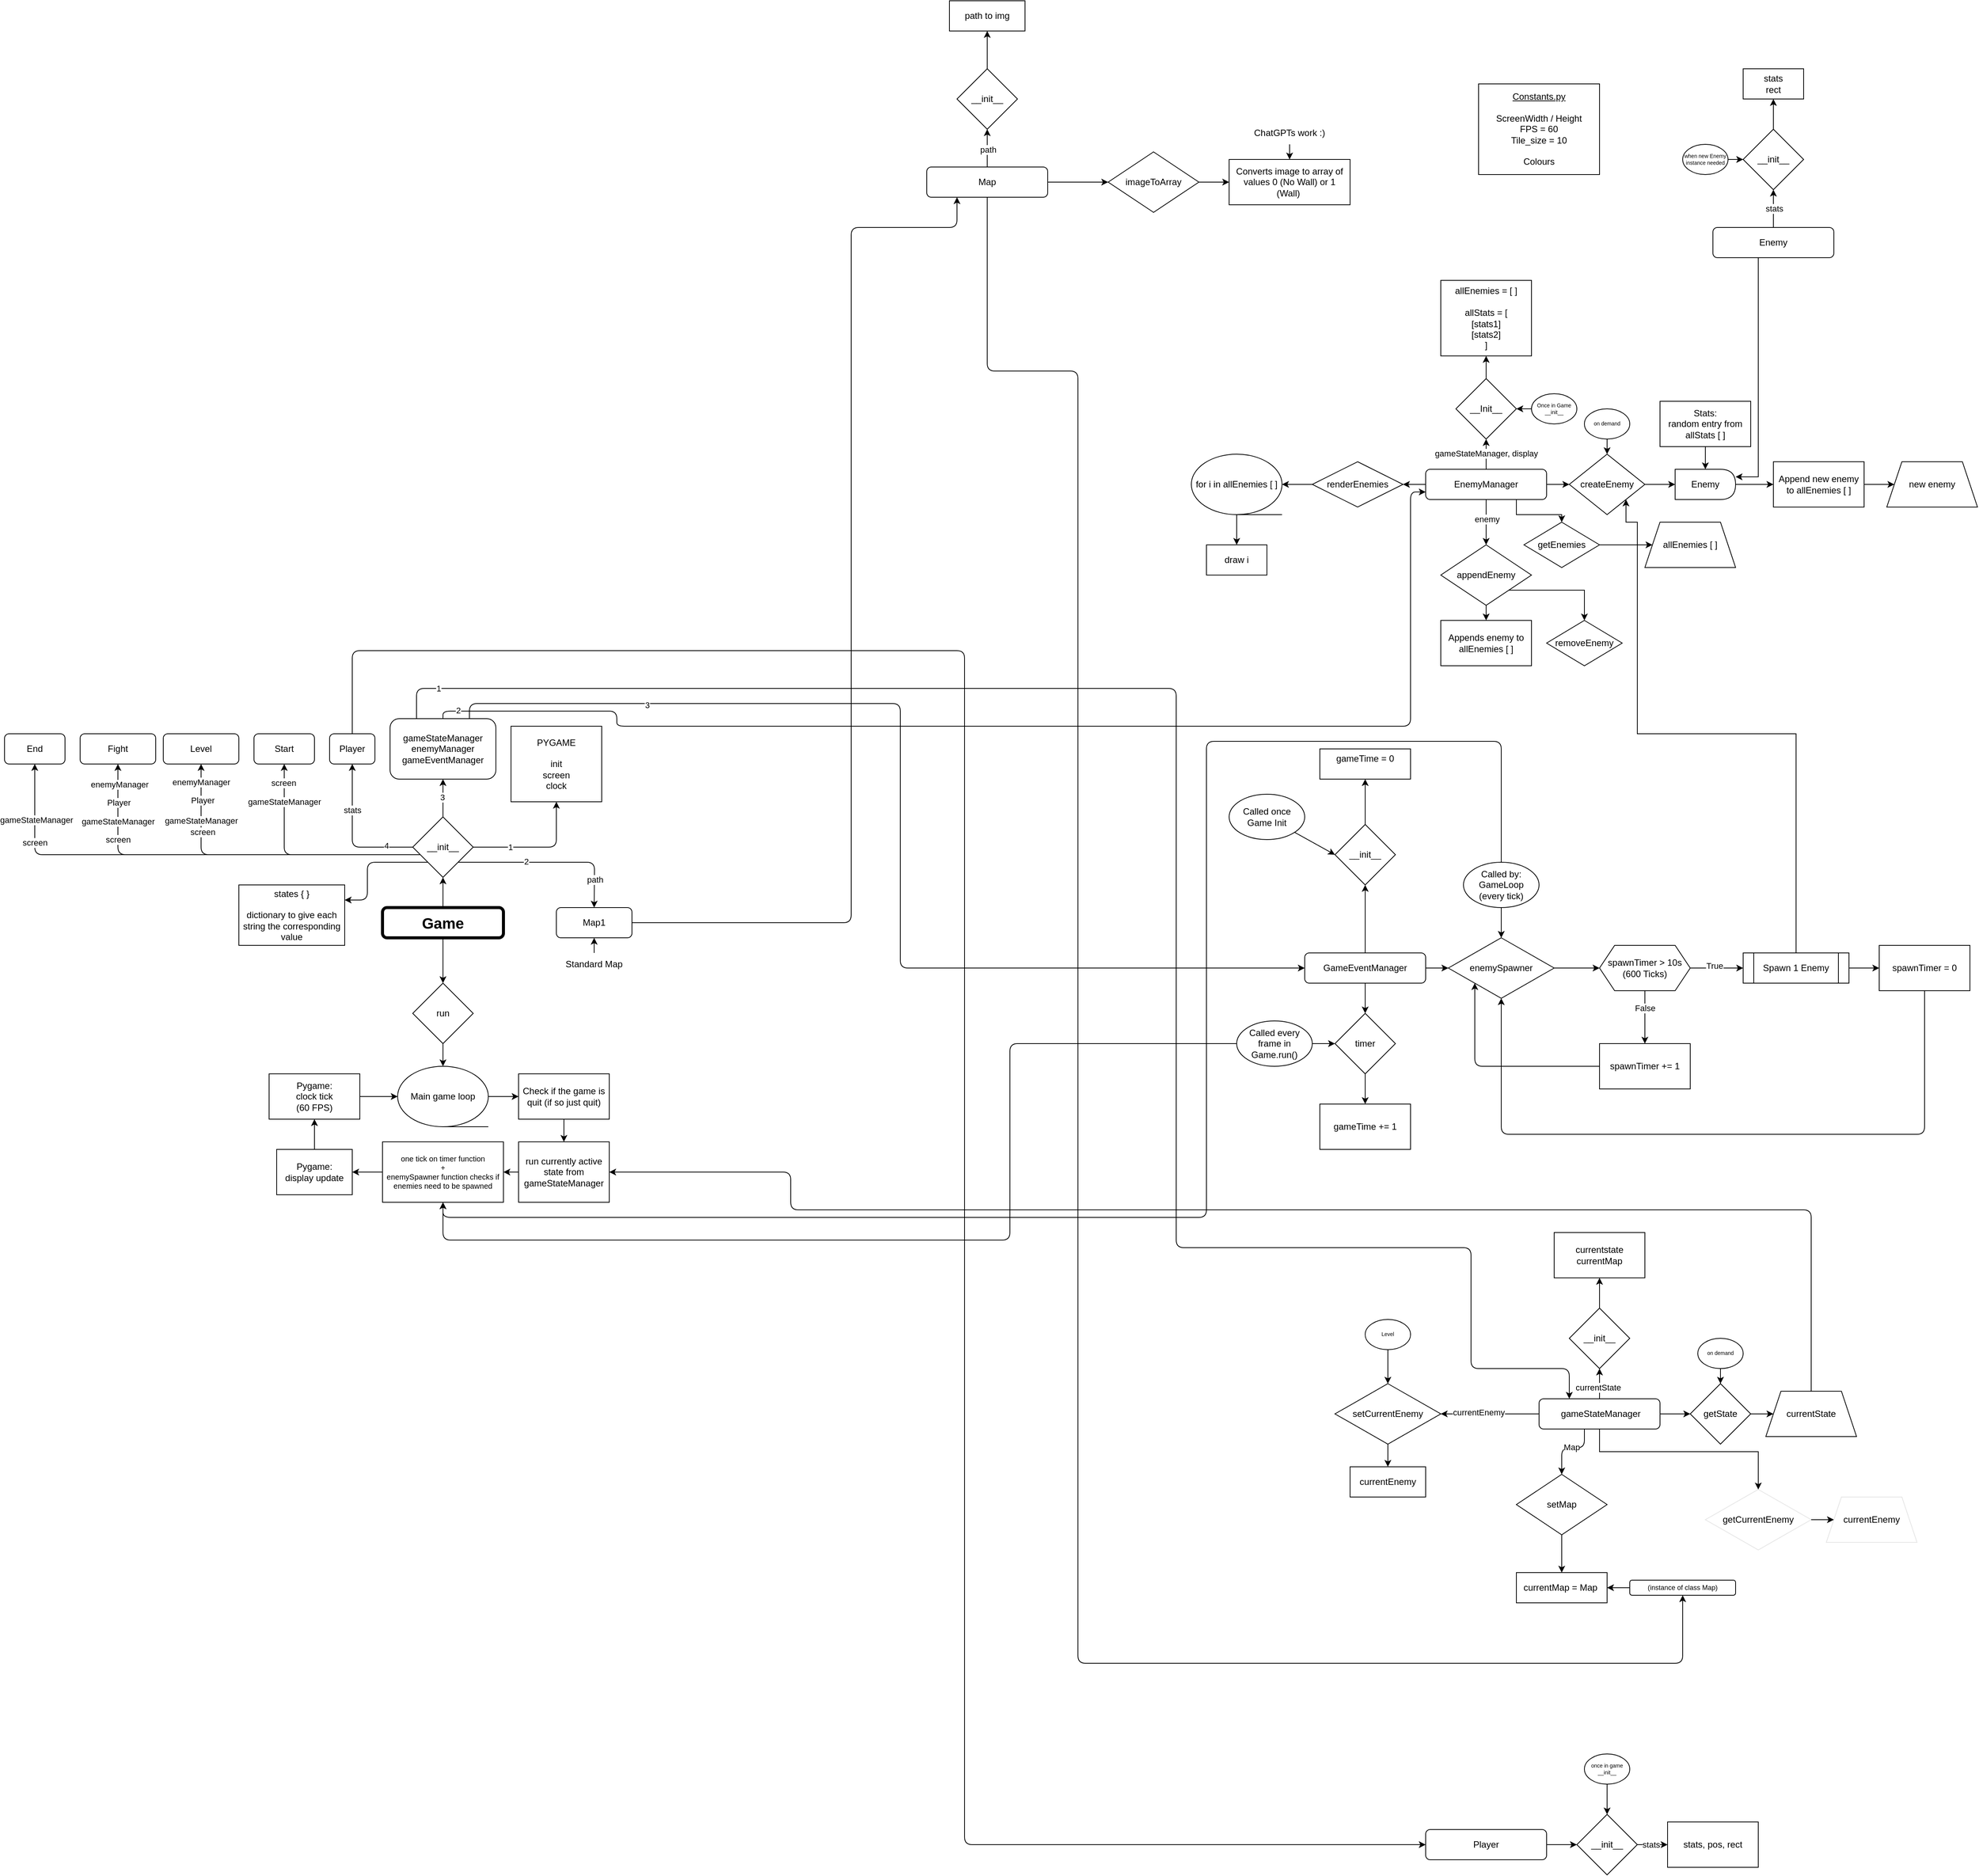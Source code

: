 <mxfile version="28.0.9">
  <diagram id="zhS1jmQ38YQdUPy5dJZc" name="Page-1">
    <mxGraphModel dx="420" dy="3087" grid="1" gridSize="10" guides="1" tooltips="1" connect="1" arrows="1" fold="1" page="1" pageScale="1" pageWidth="1600" pageHeight="1200" math="0" shadow="0">
      <root>
        <mxCell id="0" />
        <mxCell id="1" parent="0" />
        <mxCell id="105" style="edgeStyle=none;html=1;entryX=0;entryY=0.5;entryDx=0;entryDy=0;" parent="1" source="91" edge="1">
          <mxGeometry relative="1" as="geometry">
            <mxPoint x="2450" y="60" as="targetPoint" />
          </mxGeometry>
        </mxCell>
        <mxCell id="ZLR4HSFNZyRXdtr1YlKm-145" style="edgeStyle=orthogonalEdgeStyle;rounded=0;orthogonalLoop=1;jettySize=auto;html=1;entryX=0.5;entryY=0;entryDx=0;entryDy=0;" parent="1" source="91" target="ZLR4HSFNZyRXdtr1YlKm-144" edge="1">
          <mxGeometry relative="1" as="geometry" />
        </mxCell>
        <mxCell id="91" value="GameEventManager" style="rounded=1;whiteSpace=wrap;html=1;" parent="1" vertex="1">
          <mxGeometry x="2260" y="40" width="160" height="40" as="geometry" />
        </mxCell>
        <mxCell id="134" style="edgeStyle=none;html=1;entryX=0.5;entryY=0;entryDx=0;entryDy=0;" parent="1" source="92" target="115" edge="1">
          <mxGeometry relative="1" as="geometry" />
        </mxCell>
        <mxCell id="jQ0S1sjrkv64MWw5Lpih-231" style="edgeStyle=orthogonalEdgeStyle;orthogonalLoop=1;jettySize=auto;html=1;entryX=0.5;entryY=1;entryDx=0;entryDy=0;" edge="1" parent="1" source="92" target="jQ0S1sjrkv64MWw5Lpih-228">
          <mxGeometry relative="1" as="geometry">
            <Array as="points">
              <mxPoint x="2520" y="-240" />
              <mxPoint x="2130" y="-240" />
              <mxPoint x="2130" y="390" />
              <mxPoint x="1120" y="390" />
            </Array>
          </mxGeometry>
        </mxCell>
        <mxCell id="92" value="Called by:&lt;div&gt;GameLoop&lt;/div&gt;&lt;div&gt;(every tick)&lt;/div&gt;" style="ellipse;whiteSpace=wrap;html=1;" parent="1" vertex="1">
          <mxGeometry x="2470" y="-80" width="100" height="60" as="geometry" />
        </mxCell>
        <mxCell id="98" style="edgeStyle=none;html=1;" parent="1" source="96" edge="1">
          <mxGeometry relative="1" as="geometry">
            <mxPoint x="2840" y="60" as="targetPoint" />
          </mxGeometry>
        </mxCell>
        <mxCell id="129" value="True" style="edgeLabel;html=1;align=center;verticalAlign=middle;resizable=0;points=[];" parent="98" vertex="1" connectable="0">
          <mxGeometry x="-0.081" y="3" relative="1" as="geometry">
            <mxPoint as="offset" />
          </mxGeometry>
        </mxCell>
        <mxCell id="99" style="edgeStyle=none;html=1;" parent="1" source="96" edge="1">
          <mxGeometry relative="1" as="geometry">
            <mxPoint x="2710" y="160" as="targetPoint" />
          </mxGeometry>
        </mxCell>
        <mxCell id="127" value="False" style="edgeLabel;html=1;align=center;verticalAlign=middle;resizable=0;points=[];" parent="99" vertex="1" connectable="0">
          <mxGeometry x="-0.345" relative="1" as="geometry">
            <mxPoint as="offset" />
          </mxGeometry>
        </mxCell>
        <mxCell id="96" value="&lt;div&gt;spawnTimer &amp;gt; 10s&lt;br&gt;(600 Ticks)&lt;/div&gt;" style="shape=hexagon;perimeter=hexagonPerimeter2;whiteSpace=wrap;html=1;fixedSize=1;" parent="1" vertex="1">
          <mxGeometry x="2650" y="30" width="120" height="60" as="geometry" />
        </mxCell>
        <mxCell id="111" style="edgeStyle=none;html=1;entryX=0;entryY=0.5;entryDx=0;entryDy=0;" parent="1" source="102" target="110" edge="1">
          <mxGeometry relative="1" as="geometry" />
        </mxCell>
        <mxCell id="Faa3zSD_fbPmVx0ir4o6-187" style="edgeStyle=orthogonalEdgeStyle;rounded=0;orthogonalLoop=1;jettySize=auto;html=1;entryX=1;entryY=1;entryDx=0;entryDy=0;" parent="1" source="102" target="Faa3zSD_fbPmVx0ir4o6-143" edge="1">
          <mxGeometry relative="1" as="geometry">
            <Array as="points">
              <mxPoint x="2910" y="-250" />
              <mxPoint x="2700" y="-250" />
              <mxPoint x="2700" y="-530" />
              <mxPoint x="2685" y="-530" />
            </Array>
          </mxGeometry>
        </mxCell>
        <mxCell id="102" value="Spawn 1 Enemy" style="shape=process;whiteSpace=wrap;html=1;backgroundOutline=1;" parent="1" vertex="1">
          <mxGeometry x="2840" y="40" width="140" height="40" as="geometry" />
        </mxCell>
        <mxCell id="106" style="edgeStyle=none;html=1;entryX=0;entryY=0.5;entryDx=0;entryDy=0;" parent="1" target="96" edge="1">
          <mxGeometry relative="1" as="geometry">
            <mxPoint x="2570" y="60" as="sourcePoint" />
          </mxGeometry>
        </mxCell>
        <mxCell id="112" style="edgeStyle=none;html=1;entryX=0.5;entryY=1;entryDx=0;entryDy=0;" parent="1" source="110" target="115" edge="1">
          <mxGeometry relative="1" as="geometry">
            <mxPoint x="2510" y="80" as="targetPoint" />
            <Array as="points">
              <mxPoint x="3080" y="280" />
              <mxPoint x="2520" y="280" />
            </Array>
          </mxGeometry>
        </mxCell>
        <mxCell id="110" value="spawnTimer = 0" style="rounded=1;whiteSpace=wrap;html=1;arcSize=0;" parent="1" vertex="1">
          <mxGeometry x="3020" y="30" width="120" height="60" as="geometry" />
        </mxCell>
        <mxCell id="114" style="edgeStyle=none;html=1;exitX=0;exitY=0.5;exitDx=0;exitDy=0;entryX=0;entryY=1;entryDx=0;entryDy=0;" parent="1" source="113" target="115" edge="1">
          <mxGeometry relative="1" as="geometry">
            <mxPoint x="2480" y="80" as="targetPoint" />
            <Array as="points">
              <mxPoint x="2485" y="190" />
            </Array>
          </mxGeometry>
        </mxCell>
        <mxCell id="113" value="spawnTimer += 1" style="rounded=1;whiteSpace=wrap;html=1;arcSize=0;" parent="1" vertex="1">
          <mxGeometry x="2650" y="160" width="120" height="60" as="geometry" />
        </mxCell>
        <mxCell id="115" value="enemySpawner" style="rhombus;whiteSpace=wrap;html=1;" parent="1" vertex="1">
          <mxGeometry x="2450" y="20" width="140" height="80" as="geometry" />
        </mxCell>
        <mxCell id="137" style="edgeStyle=none;html=1;exitX=0.5;exitY=0;exitDx=0;exitDy=0;entryX=0.5;entryY=1;entryDx=0;entryDy=0;" parent="1" source="123" target="132" edge="1">
          <mxGeometry relative="1" as="geometry" />
        </mxCell>
        <mxCell id="123" value="__init__" style="rhombus;whiteSpace=wrap;html=1;" parent="1" vertex="1">
          <mxGeometry x="2300" y="-130" width="80" height="80" as="geometry" />
        </mxCell>
        <mxCell id="131" style="edgeStyle=none;html=1;entryX=0.5;entryY=1;entryDx=0;entryDy=0;" parent="1" source="91" target="123" edge="1">
          <mxGeometry relative="1" as="geometry" />
        </mxCell>
        <mxCell id="132" value="gameTime = 0&lt;div&gt;&lt;br&gt;&lt;/div&gt;" style="rounded=0;whiteSpace=wrap;html=1;" parent="1" vertex="1">
          <mxGeometry x="2280" y="-230" width="120" height="40" as="geometry" />
        </mxCell>
        <mxCell id="136" style="edgeStyle=none;html=1;entryX=0;entryY=0.5;entryDx=0;entryDy=0;" parent="1" source="133" target="123" edge="1">
          <mxGeometry relative="1" as="geometry" />
        </mxCell>
        <mxCell id="133" value="Called once&lt;br&gt;Game Init" style="ellipse;whiteSpace=wrap;html=1;" parent="1" vertex="1">
          <mxGeometry x="2160" y="-170" width="100" height="60" as="geometry" />
        </mxCell>
        <mxCell id="ZLR4HSFNZyRXdtr1YlKm-146" style="edgeStyle=orthogonalEdgeStyle;rounded=0;orthogonalLoop=1;jettySize=auto;html=1;entryX=0.5;entryY=0;entryDx=0;entryDy=0;" parent="1" source="ZLR4HSFNZyRXdtr1YlKm-144" target="ZLR4HSFNZyRXdtr1YlKm-147" edge="1">
          <mxGeometry relative="1" as="geometry">
            <mxPoint x="2340" y="250" as="targetPoint" />
          </mxGeometry>
        </mxCell>
        <mxCell id="ZLR4HSFNZyRXdtr1YlKm-144" value="timer" style="rhombus;whiteSpace=wrap;html=1;" parent="1" vertex="1">
          <mxGeometry x="2300" y="120" width="80" height="80" as="geometry" />
        </mxCell>
        <mxCell id="ZLR4HSFNZyRXdtr1YlKm-147" value="gameTime += 1" style="rounded=0;whiteSpace=wrap;html=1;" parent="1" vertex="1">
          <mxGeometry x="2280" y="240" width="120" height="60" as="geometry" />
        </mxCell>
        <mxCell id="ZLR4HSFNZyRXdtr1YlKm-149" style="edgeStyle=orthogonalEdgeStyle;rounded=0;orthogonalLoop=1;jettySize=auto;html=1;entryX=0;entryY=0.5;entryDx=0;entryDy=0;" parent="1" source="ZLR4HSFNZyRXdtr1YlKm-148" target="ZLR4HSFNZyRXdtr1YlKm-144" edge="1">
          <mxGeometry relative="1" as="geometry" />
        </mxCell>
        <mxCell id="jQ0S1sjrkv64MWw5Lpih-230" style="edgeStyle=orthogonalEdgeStyle;orthogonalLoop=1;jettySize=auto;html=1;entryX=0.5;entryY=1;entryDx=0;entryDy=0;" edge="1" parent="1" source="ZLR4HSFNZyRXdtr1YlKm-148" target="jQ0S1sjrkv64MWw5Lpih-228">
          <mxGeometry relative="1" as="geometry">
            <Array as="points">
              <mxPoint x="1870" y="160" />
              <mxPoint x="1870" y="420" />
              <mxPoint x="1120" y="420" />
            </Array>
          </mxGeometry>
        </mxCell>
        <mxCell id="ZLR4HSFNZyRXdtr1YlKm-148" value="Called every frame in Game.run()" style="ellipse;whiteSpace=wrap;html=1;" parent="1" vertex="1">
          <mxGeometry x="2170" y="130" width="100" height="60" as="geometry" />
        </mxCell>
        <mxCell id="Faa3zSD_fbPmVx0ir4o6-139" style="edgeStyle=orthogonalEdgeStyle;rounded=0;orthogonalLoop=1;jettySize=auto;html=1;entryX=0.5;entryY=1;entryDx=0;entryDy=0;" parent="1" source="Faa3zSD_fbPmVx0ir4o6-137" target="Faa3zSD_fbPmVx0ir4o6-138" edge="1">
          <mxGeometry relative="1" as="geometry" />
        </mxCell>
        <mxCell id="Faa3zSD_fbPmVx0ir4o6-140" value="gameStateManager, display" style="edgeLabel;html=1;align=center;verticalAlign=middle;resizable=0;points=[];" parent="Faa3zSD_fbPmVx0ir4o6-139" vertex="1" connectable="0">
          <mxGeometry x="0.045" relative="1" as="geometry">
            <mxPoint as="offset" />
          </mxGeometry>
        </mxCell>
        <mxCell id="Faa3zSD_fbPmVx0ir4o6-144" style="edgeStyle=orthogonalEdgeStyle;rounded=0;orthogonalLoop=1;jettySize=auto;html=1;entryX=0;entryY=0.5;entryDx=0;entryDy=0;" parent="1" source="Faa3zSD_fbPmVx0ir4o6-137" target="Faa3zSD_fbPmVx0ir4o6-143" edge="1">
          <mxGeometry relative="1" as="geometry" />
        </mxCell>
        <mxCell id="Faa3zSD_fbPmVx0ir4o6-162" style="edgeStyle=orthogonalEdgeStyle;rounded=0;orthogonalLoop=1;jettySize=auto;html=1;exitX=0.75;exitY=1;exitDx=0;exitDy=0;entryX=0.5;entryY=0;entryDx=0;entryDy=0;" parent="1" source="Faa3zSD_fbPmVx0ir4o6-137" target="Faa3zSD_fbPmVx0ir4o6-161" edge="1">
          <mxGeometry relative="1" as="geometry" />
        </mxCell>
        <mxCell id="Faa3zSD_fbPmVx0ir4o6-171" style="edgeStyle=orthogonalEdgeStyle;rounded=0;orthogonalLoop=1;jettySize=auto;html=1;" parent="1" source="Faa3zSD_fbPmVx0ir4o6-137" edge="1">
          <mxGeometry relative="1" as="geometry">
            <mxPoint x="2500" y="-500" as="targetPoint" />
          </mxGeometry>
        </mxCell>
        <mxCell id="Faa3zSD_fbPmVx0ir4o6-174" value="enemy" style="edgeLabel;html=1;align=center;verticalAlign=middle;resizable=0;points=[];" parent="Faa3zSD_fbPmVx0ir4o6-171" vertex="1" connectable="0">
          <mxGeometry x="-0.154" y="1" relative="1" as="geometry">
            <mxPoint as="offset" />
          </mxGeometry>
        </mxCell>
        <mxCell id="Faa3zSD_fbPmVx0ir4o6-180" style="edgeStyle=orthogonalEdgeStyle;rounded=0;orthogonalLoop=1;jettySize=auto;html=1;entryX=1;entryY=0.5;entryDx=0;entryDy=0;" parent="1" source="Faa3zSD_fbPmVx0ir4o6-137" target="Faa3zSD_fbPmVx0ir4o6-179" edge="1">
          <mxGeometry relative="1" as="geometry" />
        </mxCell>
        <mxCell id="Faa3zSD_fbPmVx0ir4o6-137" value="EnemyManager" style="rounded=1;whiteSpace=wrap;html=1;" parent="1" vertex="1">
          <mxGeometry x="2420" y="-600" width="160" height="40" as="geometry" />
        </mxCell>
        <mxCell id="Faa3zSD_fbPmVx0ir4o6-142" style="edgeStyle=orthogonalEdgeStyle;rounded=0;orthogonalLoop=1;jettySize=auto;html=1;entryX=0.5;entryY=1;entryDx=0;entryDy=0;" parent="1" source="Faa3zSD_fbPmVx0ir4o6-138" target="Faa3zSD_fbPmVx0ir4o6-141" edge="1">
          <mxGeometry relative="1" as="geometry" />
        </mxCell>
        <mxCell id="Faa3zSD_fbPmVx0ir4o6-138" value="__Init__" style="rhombus;whiteSpace=wrap;html=1;" parent="1" vertex="1">
          <mxGeometry x="2460" y="-720" width="80" height="80" as="geometry" />
        </mxCell>
        <mxCell id="Faa3zSD_fbPmVx0ir4o6-141" value="allEnemies = [ ]&lt;div&gt;&lt;br&gt;&lt;/div&gt;&lt;div&gt;allStats = [&lt;/div&gt;&lt;div&gt;[stats1]&lt;/div&gt;&lt;div&gt;[stats2]&lt;/div&gt;&lt;div&gt;]&lt;/div&gt;" style="rounded=0;whiteSpace=wrap;html=1;" parent="1" vertex="1">
          <mxGeometry x="2440" y="-850" width="120" height="100" as="geometry" />
        </mxCell>
        <mxCell id="Faa3zSD_fbPmVx0ir4o6-154" style="edgeStyle=orthogonalEdgeStyle;rounded=0;orthogonalLoop=1;jettySize=auto;html=1;entryX=0;entryY=0.5;entryDx=0;entryDy=0;" parent="1" source="Faa3zSD_fbPmVx0ir4o6-143" edge="1">
          <mxGeometry relative="1" as="geometry">
            <mxPoint x="2750" y="-580.0" as="targetPoint" />
          </mxGeometry>
        </mxCell>
        <mxCell id="Faa3zSD_fbPmVx0ir4o6-143" value="createEnemy" style="rhombus;whiteSpace=wrap;html=1;" parent="1" vertex="1">
          <mxGeometry x="2610" y="-620" width="100" height="80" as="geometry" />
        </mxCell>
        <mxCell id="Faa3zSD_fbPmVx0ir4o6-146" style="edgeStyle=orthogonalEdgeStyle;rounded=0;orthogonalLoop=1;jettySize=auto;html=1;exitX=0;exitY=0.5;exitDx=0;exitDy=0;entryX=1;entryY=0.5;entryDx=0;entryDy=0;" parent="1" source="Faa3zSD_fbPmVx0ir4o6-145" target="Faa3zSD_fbPmVx0ir4o6-138" edge="1">
          <mxGeometry relative="1" as="geometry" />
        </mxCell>
        <mxCell id="Faa3zSD_fbPmVx0ir4o6-145" value="Once in Game __init__" style="ellipse;whiteSpace=wrap;html=1;fontSize=7;" parent="1" vertex="1">
          <mxGeometry x="2560" y="-700" width="60" height="40" as="geometry" />
        </mxCell>
        <mxCell id="Faa3zSD_fbPmVx0ir4o6-152" style="edgeStyle=orthogonalEdgeStyle;rounded=0;orthogonalLoop=1;jettySize=auto;html=1;exitX=1;exitY=1;exitDx=0;exitDy=0;entryX=0.5;entryY=0;entryDx=0;entryDy=0;" parent="1" source="Faa3zSD_fbPmVx0ir4o6-148" target="Faa3zSD_fbPmVx0ir4o6-143" edge="1">
          <mxGeometry relative="1" as="geometry" />
        </mxCell>
        <mxCell id="Faa3zSD_fbPmVx0ir4o6-148" value="on demand" style="ellipse;whiteSpace=wrap;html=1;fontSize=7;" parent="1" vertex="1">
          <mxGeometry x="2630" y="-680" width="60" height="40" as="geometry" />
        </mxCell>
        <mxCell id="Faa3zSD_fbPmVx0ir4o6-157" style="edgeStyle=orthogonalEdgeStyle;rounded=0;orthogonalLoop=1;jettySize=auto;html=1;" parent="1" source="Faa3zSD_fbPmVx0ir4o6-156" edge="1">
          <mxGeometry relative="1" as="geometry">
            <mxPoint x="2880" y="-580.0" as="targetPoint" />
          </mxGeometry>
        </mxCell>
        <mxCell id="Faa3zSD_fbPmVx0ir4o6-156" value="Enemy" style="shape=delay;whiteSpace=wrap;html=1;" parent="1" vertex="1">
          <mxGeometry x="2750" y="-600" width="80" height="40" as="geometry" />
        </mxCell>
        <mxCell id="Faa3zSD_fbPmVx0ir4o6-159" style="edgeStyle=orthogonalEdgeStyle;rounded=0;orthogonalLoop=1;jettySize=auto;html=1;entryX=0.5;entryY=0;entryDx=0;entryDy=0;" parent="1" source="Faa3zSD_fbPmVx0ir4o6-158" target="Faa3zSD_fbPmVx0ir4o6-156" edge="1">
          <mxGeometry relative="1" as="geometry" />
        </mxCell>
        <mxCell id="Faa3zSD_fbPmVx0ir4o6-158" value="Stats:&lt;br&gt;random entry from allStats [ ]" style="rounded=0;whiteSpace=wrap;html=1;" parent="1" vertex="1">
          <mxGeometry x="2730" y="-690" width="120" height="60" as="geometry" />
        </mxCell>
        <mxCell id="Faa3zSD_fbPmVx0ir4o6-167" style="edgeStyle=orthogonalEdgeStyle;rounded=0;orthogonalLoop=1;jettySize=auto;html=1;" parent="1" source="Faa3zSD_fbPmVx0ir4o6-160" target="Faa3zSD_fbPmVx0ir4o6-166" edge="1">
          <mxGeometry relative="1" as="geometry" />
        </mxCell>
        <mxCell id="Faa3zSD_fbPmVx0ir4o6-160" value="Append new enemy to allEnemies [ ]" style="rounded=0;whiteSpace=wrap;html=1;" parent="1" vertex="1">
          <mxGeometry x="2880" y="-610" width="120" height="60" as="geometry" />
        </mxCell>
        <mxCell id="Faa3zSD_fbPmVx0ir4o6-170" style="edgeStyle=orthogonalEdgeStyle;rounded=0;orthogonalLoop=1;jettySize=auto;html=1;" parent="1" source="Faa3zSD_fbPmVx0ir4o6-161" target="Faa3zSD_fbPmVx0ir4o6-168" edge="1">
          <mxGeometry relative="1" as="geometry" />
        </mxCell>
        <mxCell id="Faa3zSD_fbPmVx0ir4o6-161" value="getEnemies" style="rhombus;whiteSpace=wrap;html=1;" parent="1" vertex="1">
          <mxGeometry x="2550" y="-530" width="100" height="60" as="geometry" />
        </mxCell>
        <mxCell id="Faa3zSD_fbPmVx0ir4o6-166" value="new enemy" style="shape=trapezoid;perimeter=trapezoidPerimeter;whiteSpace=wrap;html=1;fixedSize=1;" parent="1" vertex="1">
          <mxGeometry x="3030" y="-610" width="120" height="60" as="geometry" />
        </mxCell>
        <mxCell id="Faa3zSD_fbPmVx0ir4o6-168" value="allEnemies [ ]" style="shape=trapezoid;perimeter=trapezoidPerimeter;whiteSpace=wrap;html=1;fixedSize=1;" parent="1" vertex="1">
          <mxGeometry x="2710" y="-530" width="120" height="60" as="geometry" />
        </mxCell>
        <mxCell id="Faa3zSD_fbPmVx0ir4o6-176" style="edgeStyle=orthogonalEdgeStyle;rounded=0;orthogonalLoop=1;jettySize=auto;html=1;exitX=0.5;exitY=1;exitDx=0;exitDy=0;entryX=0.5;entryY=0;entryDx=0;entryDy=0;" parent="1" source="Faa3zSD_fbPmVx0ir4o6-172" target="Faa3zSD_fbPmVx0ir4o6-175" edge="1">
          <mxGeometry relative="1" as="geometry" />
        </mxCell>
        <mxCell id="Faa3zSD_fbPmVx0ir4o6-177" style="edgeStyle=orthogonalEdgeStyle;rounded=0;orthogonalLoop=1;jettySize=auto;html=1;exitX=1;exitY=1;exitDx=0;exitDy=0;entryX=0.5;entryY=0;entryDx=0;entryDy=0;" parent="1" source="Faa3zSD_fbPmVx0ir4o6-172" target="Faa3zSD_fbPmVx0ir4o6-178" edge="1">
          <mxGeometry relative="1" as="geometry">
            <mxPoint x="2620" y="-400" as="targetPoint" />
          </mxGeometry>
        </mxCell>
        <mxCell id="Faa3zSD_fbPmVx0ir4o6-172" value="appendEnemy" style="rhombus;whiteSpace=wrap;html=1;" parent="1" vertex="1">
          <mxGeometry x="2440" y="-500" width="120" height="80" as="geometry" />
        </mxCell>
        <mxCell id="Faa3zSD_fbPmVx0ir4o6-175" value="Appends enemy to allEnemies [ ]" style="rounded=0;whiteSpace=wrap;html=1;" parent="1" vertex="1">
          <mxGeometry x="2440" y="-400" width="120" height="60" as="geometry" />
        </mxCell>
        <mxCell id="Faa3zSD_fbPmVx0ir4o6-178" value="removeEnemy" style="rhombus;whiteSpace=wrap;html=1;" parent="1" vertex="1">
          <mxGeometry x="2580" y="-400" width="100" height="60" as="geometry" />
        </mxCell>
        <mxCell id="Faa3zSD_fbPmVx0ir4o6-181" style="edgeStyle=orthogonalEdgeStyle;rounded=0;orthogonalLoop=1;jettySize=auto;html=1;entryX=1;entryY=0.5;entryDx=0;entryDy=0;" parent="1" source="Faa3zSD_fbPmVx0ir4o6-179" target="Faa3zSD_fbPmVx0ir4o6-182" edge="1">
          <mxGeometry relative="1" as="geometry">
            <mxPoint x="2230" y="-580.0" as="targetPoint" />
          </mxGeometry>
        </mxCell>
        <mxCell id="Faa3zSD_fbPmVx0ir4o6-179" value="renderEnemies" style="rhombus;whiteSpace=wrap;html=1;" parent="1" vertex="1">
          <mxGeometry x="2270" y="-610" width="120" height="60" as="geometry" />
        </mxCell>
        <mxCell id="Faa3zSD_fbPmVx0ir4o6-184" style="edgeStyle=orthogonalEdgeStyle;rounded=0;orthogonalLoop=1;jettySize=auto;html=1;entryX=0.5;entryY=0;entryDx=0;entryDy=0;" parent="1" source="Faa3zSD_fbPmVx0ir4o6-182" target="Faa3zSD_fbPmVx0ir4o6-185" edge="1">
          <mxGeometry relative="1" as="geometry">
            <mxPoint x="2170" y="-510.0" as="targetPoint" />
          </mxGeometry>
        </mxCell>
        <mxCell id="Faa3zSD_fbPmVx0ir4o6-182" value="for i in allEnemies [ ]" style="shape=tapeData;whiteSpace=wrap;html=1;perimeter=ellipsePerimeter;" parent="1" vertex="1">
          <mxGeometry x="2110" y="-620" width="120" height="80" as="geometry" />
        </mxCell>
        <mxCell id="Faa3zSD_fbPmVx0ir4o6-185" value="draw i" style="rounded=0;whiteSpace=wrap;html=1;" parent="1" vertex="1">
          <mxGeometry x="2130" y="-500" width="80" height="40" as="geometry" />
        </mxCell>
        <mxCell id="Faa3zSD_fbPmVx0ir4o6-191" style="edgeStyle=orthogonalEdgeStyle;rounded=0;orthogonalLoop=1;jettySize=auto;html=1;entryX=0.5;entryY=1;entryDx=0;entryDy=0;" parent="1" source="Faa3zSD_fbPmVx0ir4o6-189" target="Faa3zSD_fbPmVx0ir4o6-190" edge="1">
          <mxGeometry relative="1" as="geometry" />
        </mxCell>
        <mxCell id="Faa3zSD_fbPmVx0ir4o6-192" value="currentState" style="edgeLabel;html=1;align=center;verticalAlign=middle;resizable=0;points=[];" parent="Faa3zSD_fbPmVx0ir4o6-191" vertex="1" connectable="0">
          <mxGeometry x="-0.25" y="2" relative="1" as="geometry">
            <mxPoint as="offset" />
          </mxGeometry>
        </mxCell>
        <mxCell id="Faa3zSD_fbPmVx0ir4o6-196" value="" style="edgeStyle=orthogonalEdgeStyle;rounded=0;orthogonalLoop=1;jettySize=auto;html=1;" parent="1" source="Faa3zSD_fbPmVx0ir4o6-189" target="Faa3zSD_fbPmVx0ir4o6-195" edge="1">
          <mxGeometry relative="1" as="geometry" />
        </mxCell>
        <mxCell id="Faa3zSD_fbPmVx0ir4o6-202" value="" style="edgeStyle=orthogonalEdgeStyle;rounded=0;orthogonalLoop=1;jettySize=auto;html=1;" parent="1" source="Faa3zSD_fbPmVx0ir4o6-189" target="Faa3zSD_fbPmVx0ir4o6-201" edge="1">
          <mxGeometry relative="1" as="geometry">
            <Array as="points">
              <mxPoint x="2650" y="700" />
              <mxPoint x="2860" y="700" />
            </Array>
          </mxGeometry>
        </mxCell>
        <mxCell id="Faa3zSD_fbPmVx0ir4o6-206" value="" style="edgeStyle=orthogonalEdgeStyle;rounded=0;orthogonalLoop=1;jettySize=auto;html=1;" parent="1" source="Faa3zSD_fbPmVx0ir4o6-189" target="Faa3zSD_fbPmVx0ir4o6-205" edge="1">
          <mxGeometry relative="1" as="geometry" />
        </mxCell>
        <mxCell id="Faa3zSD_fbPmVx0ir4o6-211" value="currentEnemy" style="edgeLabel;html=1;align=center;verticalAlign=middle;resizable=0;points=[];" parent="Faa3zSD_fbPmVx0ir4o6-206" vertex="1" connectable="0">
          <mxGeometry x="0.229" y="-2" relative="1" as="geometry">
            <mxPoint as="offset" />
          </mxGeometry>
        </mxCell>
        <mxCell id="jQ0S1sjrkv64MWw5Lpih-173" style="edgeStyle=orthogonalEdgeStyle;orthogonalLoop=1;jettySize=auto;html=1;entryX=0.5;entryY=0;entryDx=0;entryDy=0;" edge="1" parent="1" source="Faa3zSD_fbPmVx0ir4o6-189" target="jQ0S1sjrkv64MWw5Lpih-170">
          <mxGeometry relative="1" as="geometry">
            <Array as="points">
              <mxPoint x="2630" y="695" />
              <mxPoint x="2600" y="695" />
            </Array>
          </mxGeometry>
        </mxCell>
        <mxCell id="jQ0S1sjrkv64MWw5Lpih-174" value="Map" style="edgeLabel;html=1;align=center;verticalAlign=middle;resizable=0;points=[];" vertex="1" connectable="0" parent="jQ0S1sjrkv64MWw5Lpih-173">
          <mxGeometry x="-0.052" y="-1" relative="1" as="geometry">
            <mxPoint as="offset" />
          </mxGeometry>
        </mxCell>
        <mxCell id="Faa3zSD_fbPmVx0ir4o6-189" value="&amp;nbsp;gameStateManager" style="rounded=1;whiteSpace=wrap;html=1;" parent="1" vertex="1">
          <mxGeometry x="2570" y="630" width="160" height="40" as="geometry" />
        </mxCell>
        <mxCell id="Faa3zSD_fbPmVx0ir4o6-194" value="" style="edgeStyle=orthogonalEdgeStyle;rounded=0;orthogonalLoop=1;jettySize=auto;html=1;" parent="1" source="Faa3zSD_fbPmVx0ir4o6-190" target="Faa3zSD_fbPmVx0ir4o6-193" edge="1">
          <mxGeometry relative="1" as="geometry" />
        </mxCell>
        <mxCell id="Faa3zSD_fbPmVx0ir4o6-190" value="__init__" style="rhombus;whiteSpace=wrap;html=1;" parent="1" vertex="1">
          <mxGeometry x="2610" y="510" width="80" height="80" as="geometry" />
        </mxCell>
        <mxCell id="Faa3zSD_fbPmVx0ir4o6-193" value="currentstate&lt;div&gt;currentMap&lt;/div&gt;" style="rounded=0;whiteSpace=wrap;html=1;" parent="1" vertex="1">
          <mxGeometry x="2590" y="410" width="120" height="60" as="geometry" />
        </mxCell>
        <mxCell id="Faa3zSD_fbPmVx0ir4o6-200" value="" style="edgeStyle=orthogonalEdgeStyle;rounded=0;orthogonalLoop=1;jettySize=auto;html=1;" parent="1" source="Faa3zSD_fbPmVx0ir4o6-195" target="Faa3zSD_fbPmVx0ir4o6-199" edge="1">
          <mxGeometry relative="1" as="geometry" />
        </mxCell>
        <mxCell id="Faa3zSD_fbPmVx0ir4o6-195" value="getState" style="rhombus;whiteSpace=wrap;html=1;" parent="1" vertex="1">
          <mxGeometry x="2770" y="610" width="80" height="80" as="geometry" />
        </mxCell>
        <mxCell id="Faa3zSD_fbPmVx0ir4o6-198" value="" style="edgeStyle=orthogonalEdgeStyle;rounded=0;orthogonalLoop=1;jettySize=auto;html=1;" parent="1" source="Faa3zSD_fbPmVx0ir4o6-197" target="Faa3zSD_fbPmVx0ir4o6-195" edge="1">
          <mxGeometry relative="1" as="geometry" />
        </mxCell>
        <mxCell id="Faa3zSD_fbPmVx0ir4o6-197" value="on demand" style="ellipse;whiteSpace=wrap;html=1;fontSize=7;" parent="1" vertex="1">
          <mxGeometry x="2780" y="550" width="60" height="40" as="geometry" />
        </mxCell>
        <mxCell id="jQ0S1sjrkv64MWw5Lpih-226" style="edgeStyle=orthogonalEdgeStyle;orthogonalLoop=1;jettySize=auto;html=1;entryX=1;entryY=0.5;entryDx=0;entryDy=0;" edge="1" parent="1" source="Faa3zSD_fbPmVx0ir4o6-199" target="jQ0S1sjrkv64MWw5Lpih-225">
          <mxGeometry relative="1" as="geometry">
            <Array as="points">
              <mxPoint x="2930" y="380" />
              <mxPoint x="1580" y="380" />
              <mxPoint x="1580" y="330" />
            </Array>
          </mxGeometry>
        </mxCell>
        <mxCell id="Faa3zSD_fbPmVx0ir4o6-199" value="currentState" style="shape=trapezoid;perimeter=trapezoidPerimeter;whiteSpace=wrap;html=1;fixedSize=1;" parent="1" vertex="1">
          <mxGeometry x="2870" y="620" width="120" height="60" as="geometry" />
        </mxCell>
        <mxCell id="Faa3zSD_fbPmVx0ir4o6-204" value="" style="edgeStyle=orthogonalEdgeStyle;rounded=0;orthogonalLoop=1;jettySize=auto;html=1;" parent="1" source="Faa3zSD_fbPmVx0ir4o6-201" target="Faa3zSD_fbPmVx0ir4o6-203" edge="1">
          <mxGeometry relative="1" as="geometry" />
        </mxCell>
        <mxCell id="Faa3zSD_fbPmVx0ir4o6-201" value="getCurrentEnemy" style="rhombus;whiteSpace=wrap;html=1;opacity=10;" parent="1" vertex="1">
          <mxGeometry x="2790" y="750" width="140" height="80" as="geometry" />
        </mxCell>
        <mxCell id="Faa3zSD_fbPmVx0ir4o6-203" value="currentEnemy" style="shape=trapezoid;perimeter=trapezoidPerimeter;whiteSpace=wrap;html=1;fixedSize=1;opacity=10;" parent="1" vertex="1">
          <mxGeometry x="2950" y="760" width="120" height="60" as="geometry" />
        </mxCell>
        <mxCell id="Faa3zSD_fbPmVx0ir4o6-212" value="" style="edgeStyle=orthogonalEdgeStyle;rounded=0;orthogonalLoop=1;jettySize=auto;html=1;" parent="1" source="Faa3zSD_fbPmVx0ir4o6-205" target="Faa3zSD_fbPmVx0ir4o6-210" edge="1">
          <mxGeometry relative="1" as="geometry" />
        </mxCell>
        <mxCell id="Faa3zSD_fbPmVx0ir4o6-205" value="setCurrentEnemy" style="rhombus;whiteSpace=wrap;html=1;" parent="1" vertex="1">
          <mxGeometry x="2300" y="610" width="140" height="80" as="geometry" />
        </mxCell>
        <mxCell id="Faa3zSD_fbPmVx0ir4o6-208" style="edgeStyle=orthogonalEdgeStyle;rounded=0;orthogonalLoop=1;jettySize=auto;html=1;entryX=0.5;entryY=0;entryDx=0;entryDy=0;" parent="1" source="Faa3zSD_fbPmVx0ir4o6-207" target="Faa3zSD_fbPmVx0ir4o6-205" edge="1">
          <mxGeometry relative="1" as="geometry" />
        </mxCell>
        <mxCell id="Faa3zSD_fbPmVx0ir4o6-207" value="Level" style="ellipse;whiteSpace=wrap;html=1;fontSize=7;" parent="1" vertex="1">
          <mxGeometry x="2340" y="525" width="60" height="40" as="geometry" />
        </mxCell>
        <mxCell id="Faa3zSD_fbPmVx0ir4o6-210" value="currentEnemy" style="rounded=0;whiteSpace=wrap;html=1;" parent="1" vertex="1">
          <mxGeometry x="2320" y="720" width="100" height="40" as="geometry" />
        </mxCell>
        <mxCell id="Faa3zSD_fbPmVx0ir4o6-215" value="" style="edgeStyle=orthogonalEdgeStyle;rounded=0;orthogonalLoop=1;jettySize=auto;html=1;" parent="1" source="Faa3zSD_fbPmVx0ir4o6-213" target="Faa3zSD_fbPmVx0ir4o6-214" edge="1">
          <mxGeometry relative="1" as="geometry" />
        </mxCell>
        <mxCell id="Faa3zSD_fbPmVx0ir4o6-218" value="stats" style="edgeLabel;html=1;align=center;verticalAlign=middle;resizable=0;points=[];" parent="Faa3zSD_fbPmVx0ir4o6-215" vertex="1" connectable="0">
          <mxGeometry x="-0.009" y="-1" relative="1" as="geometry">
            <mxPoint as="offset" />
          </mxGeometry>
        </mxCell>
        <mxCell id="Faa3zSD_fbPmVx0ir4o6-221" style="edgeStyle=orthogonalEdgeStyle;rounded=0;orthogonalLoop=1;jettySize=auto;html=1;entryX=1;entryY=0.25;entryDx=0;entryDy=0;" parent="1" source="Faa3zSD_fbPmVx0ir4o6-213" target="Faa3zSD_fbPmVx0ir4o6-156" edge="1">
          <mxGeometry relative="1" as="geometry">
            <Array as="points">
              <mxPoint x="2860" y="-590" />
            </Array>
          </mxGeometry>
        </mxCell>
        <mxCell id="Faa3zSD_fbPmVx0ir4o6-213" value="Enemy" style="rounded=1;whiteSpace=wrap;html=1;" parent="1" vertex="1">
          <mxGeometry x="2800" y="-920" width="160" height="40" as="geometry" />
        </mxCell>
        <mxCell id="Faa3zSD_fbPmVx0ir4o6-220" style="edgeStyle=orthogonalEdgeStyle;rounded=0;orthogonalLoop=1;jettySize=auto;html=1;entryX=0.5;entryY=1;entryDx=0;entryDy=0;" parent="1" source="Faa3zSD_fbPmVx0ir4o6-214" target="Faa3zSD_fbPmVx0ir4o6-219" edge="1">
          <mxGeometry relative="1" as="geometry" />
        </mxCell>
        <mxCell id="Faa3zSD_fbPmVx0ir4o6-214" value="__init__" style="rhombus;whiteSpace=wrap;html=1;" parent="1" vertex="1">
          <mxGeometry x="2840" y="-1050" width="80" height="80" as="geometry" />
        </mxCell>
        <mxCell id="Faa3zSD_fbPmVx0ir4o6-217" value="" style="edgeStyle=orthogonalEdgeStyle;rounded=0;orthogonalLoop=1;jettySize=auto;html=1;" parent="1" source="Faa3zSD_fbPmVx0ir4o6-216" target="Faa3zSD_fbPmVx0ir4o6-214" edge="1">
          <mxGeometry relative="1" as="geometry" />
        </mxCell>
        <mxCell id="Faa3zSD_fbPmVx0ir4o6-216" value="when new Enemy instance needed" style="ellipse;whiteSpace=wrap;html=1;fontSize=7;" parent="1" vertex="1">
          <mxGeometry x="2760" y="-1030" width="60" height="40" as="geometry" />
        </mxCell>
        <mxCell id="Faa3zSD_fbPmVx0ir4o6-219" value="stats&lt;div&gt;rect&lt;/div&gt;" style="rounded=0;whiteSpace=wrap;html=1;" parent="1" vertex="1">
          <mxGeometry x="2840" y="-1130" width="80" height="40" as="geometry" />
        </mxCell>
        <mxCell id="Faa3zSD_fbPmVx0ir4o6-225" value="" style="edgeStyle=orthogonalEdgeStyle;rounded=0;orthogonalLoop=1;jettySize=auto;html=1;" parent="1" source="Faa3zSD_fbPmVx0ir4o6-222" target="Faa3zSD_fbPmVx0ir4o6-223" edge="1">
          <mxGeometry relative="1" as="geometry" />
        </mxCell>
        <mxCell id="Faa3zSD_fbPmVx0ir4o6-222" value="Player" style="rounded=1;whiteSpace=wrap;html=1;" parent="1" vertex="1">
          <mxGeometry x="2420" y="1200" width="160" height="40" as="geometry" />
        </mxCell>
        <mxCell id="Faa3zSD_fbPmVx0ir4o6-229" value="" style="edgeStyle=orthogonalEdgeStyle;rounded=0;orthogonalLoop=1;jettySize=auto;html=1;" parent="1" source="Faa3zSD_fbPmVx0ir4o6-223" target="Faa3zSD_fbPmVx0ir4o6-228" edge="1">
          <mxGeometry relative="1" as="geometry" />
        </mxCell>
        <mxCell id="Faa3zSD_fbPmVx0ir4o6-230" value="stats" style="edgeLabel;html=1;align=center;verticalAlign=middle;resizable=0;points=[];" parent="Faa3zSD_fbPmVx0ir4o6-229" vertex="1" connectable="0">
          <mxGeometry x="-0.136" relative="1" as="geometry">
            <mxPoint as="offset" />
          </mxGeometry>
        </mxCell>
        <mxCell id="Faa3zSD_fbPmVx0ir4o6-223" value="__init__" style="rhombus;whiteSpace=wrap;html=1;" parent="1" vertex="1">
          <mxGeometry x="2620" y="1180" width="80" height="80" as="geometry" />
        </mxCell>
        <mxCell id="Faa3zSD_fbPmVx0ir4o6-227" value="" style="edgeStyle=orthogonalEdgeStyle;rounded=0;orthogonalLoop=1;jettySize=auto;html=1;" parent="1" source="Faa3zSD_fbPmVx0ir4o6-226" target="Faa3zSD_fbPmVx0ir4o6-223" edge="1">
          <mxGeometry relative="1" as="geometry" />
        </mxCell>
        <mxCell id="Faa3zSD_fbPmVx0ir4o6-226" value="once in game __init__" style="ellipse;whiteSpace=wrap;html=1;fontSize=7;" parent="1" vertex="1">
          <mxGeometry x="2630" y="1100" width="60" height="40" as="geometry" />
        </mxCell>
        <mxCell id="Faa3zSD_fbPmVx0ir4o6-228" value="stats, pos,&amp;nbsp;&lt;span style=&quot;background-color: transparent; color: light-dark(rgb(0, 0, 0), rgb(255, 255, 255));&quot;&gt;rect&lt;/span&gt;" style="rounded=0;whiteSpace=wrap;html=1;" parent="1" vertex="1">
          <mxGeometry x="2740" y="1190" width="120" height="60" as="geometry" />
        </mxCell>
        <mxCell id="Faa3zSD_fbPmVx0ir4o6-231" value="&lt;u&gt;Constants.py&lt;/u&gt;&lt;div&gt;&lt;u&gt;&lt;br&gt;&lt;/u&gt;&lt;/div&gt;&lt;div&gt;ScreenWidth / Height&lt;/div&gt;&lt;div&gt;FPS = 60&lt;/div&gt;&lt;div&gt;Tile_size = 10&lt;/div&gt;&lt;div&gt;&lt;br&gt;&lt;/div&gt;&lt;div&gt;Colours&lt;/div&gt;" style="rounded=0;whiteSpace=wrap;html=1;" parent="1" vertex="1">
          <mxGeometry x="2490" y="-1110" width="160" height="120" as="geometry" />
        </mxCell>
        <mxCell id="jQ0S1sjrkv64MWw5Lpih-139" value="" style="edgeStyle=orthogonalEdgeStyle;rounded=0;orthogonalLoop=1;jettySize=auto;html=1;" edge="1" parent="1" source="jQ0S1sjrkv64MWw5Lpih-137" target="jQ0S1sjrkv64MWw5Lpih-138">
          <mxGeometry relative="1" as="geometry" />
        </mxCell>
        <mxCell id="jQ0S1sjrkv64MWw5Lpih-220" style="edgeStyle=orthogonalEdgeStyle;orthogonalLoop=1;jettySize=auto;html=1;entryX=0.5;entryY=0;entryDx=0;entryDy=0;" edge="1" parent="1" source="jQ0S1sjrkv64MWw5Lpih-137" target="jQ0S1sjrkv64MWw5Lpih-219">
          <mxGeometry relative="1" as="geometry" />
        </mxCell>
        <mxCell id="jQ0S1sjrkv64MWw5Lpih-137" value="Game" style="rounded=1;whiteSpace=wrap;html=1;strokeWidth=4;fontSize=20;fontStyle=1" vertex="1" parent="1">
          <mxGeometry x="1040" y="-20" width="160" height="40" as="geometry" />
        </mxCell>
        <mxCell id="jQ0S1sjrkv64MWw5Lpih-141" style="edgeStyle=orthogonalEdgeStyle;orthogonalLoop=1;jettySize=auto;html=1;entryX=0.5;entryY=1;entryDx=0;entryDy=0;" edge="1" parent="1" source="jQ0S1sjrkv64MWw5Lpih-138" target="jQ0S1sjrkv64MWw5Lpih-140">
          <mxGeometry relative="1" as="geometry" />
        </mxCell>
        <mxCell id="jQ0S1sjrkv64MWw5Lpih-184" value="1" style="edgeLabel;html=1;align=center;verticalAlign=middle;resizable=0;points=[];" vertex="1" connectable="0" parent="jQ0S1sjrkv64MWw5Lpih-141">
          <mxGeometry x="-0.423" relative="1" as="geometry">
            <mxPoint as="offset" />
          </mxGeometry>
        </mxCell>
        <mxCell id="jQ0S1sjrkv64MWw5Lpih-143" value="" style="edgeStyle=orthogonalEdgeStyle;orthogonalLoop=1;jettySize=auto;html=1;" edge="1" parent="1" source="jQ0S1sjrkv64MWw5Lpih-138" target="jQ0S1sjrkv64MWw5Lpih-142">
          <mxGeometry relative="1" as="geometry" />
        </mxCell>
        <mxCell id="jQ0S1sjrkv64MWw5Lpih-186" value="3" style="edgeLabel;html=1;align=center;verticalAlign=middle;resizable=0;points=[];" vertex="1" connectable="0" parent="jQ0S1sjrkv64MWw5Lpih-143">
          <mxGeometry x="0.058" y="1" relative="1" as="geometry">
            <mxPoint as="offset" />
          </mxGeometry>
        </mxCell>
        <mxCell id="jQ0S1sjrkv64MWw5Lpih-153" style="edgeStyle=orthogonalEdgeStyle;orthogonalLoop=1;jettySize=auto;html=1;entryX=0.5;entryY=1;entryDx=0;entryDy=0;" edge="1" parent="1" source="jQ0S1sjrkv64MWw5Lpih-138" target="jQ0S1sjrkv64MWw5Lpih-152">
          <mxGeometry relative="1" as="geometry" />
        </mxCell>
        <mxCell id="jQ0S1sjrkv64MWw5Lpih-156" value="stats" style="edgeLabel;html=1;align=center;verticalAlign=middle;resizable=0;points=[];" vertex="1" connectable="0" parent="jQ0S1sjrkv64MWw5Lpih-153">
          <mxGeometry x="0.365" relative="1" as="geometry">
            <mxPoint as="offset" />
          </mxGeometry>
        </mxCell>
        <mxCell id="jQ0S1sjrkv64MWw5Lpih-187" value="4" style="edgeLabel;html=1;align=center;verticalAlign=middle;resizable=0;points=[];" vertex="1" connectable="0" parent="jQ0S1sjrkv64MWw5Lpih-153">
          <mxGeometry x="-0.633" y="-2" relative="1" as="geometry">
            <mxPoint as="offset" />
          </mxGeometry>
        </mxCell>
        <mxCell id="jQ0S1sjrkv64MWw5Lpih-181" style="edgeStyle=orthogonalEdgeStyle;orthogonalLoop=1;jettySize=auto;html=1;exitX=1;exitY=1;exitDx=0;exitDy=0;" edge="1" parent="1" source="jQ0S1sjrkv64MWw5Lpih-138">
          <mxGeometry relative="1" as="geometry">
            <mxPoint x="1320" y="-20" as="targetPoint" />
          </mxGeometry>
        </mxCell>
        <mxCell id="jQ0S1sjrkv64MWw5Lpih-185" value="2" style="edgeLabel;html=1;align=center;verticalAlign=middle;resizable=0;points=[];" vertex="1" connectable="0" parent="jQ0S1sjrkv64MWw5Lpih-181">
          <mxGeometry x="-0.251" y="1" relative="1" as="geometry">
            <mxPoint as="offset" />
          </mxGeometry>
        </mxCell>
        <mxCell id="jQ0S1sjrkv64MWw5Lpih-190" value="path" style="edgeLabel;html=1;align=center;verticalAlign=middle;resizable=0;points=[];" vertex="1" connectable="0" parent="jQ0S1sjrkv64MWw5Lpih-181">
          <mxGeometry x="0.687" relative="1" as="geometry">
            <mxPoint as="offset" />
          </mxGeometry>
        </mxCell>
        <mxCell id="jQ0S1sjrkv64MWw5Lpih-193" style="edgeStyle=orthogonalEdgeStyle;orthogonalLoop=1;jettySize=auto;html=1;exitX=0;exitY=1;exitDx=0;exitDy=0;entryX=0.5;entryY=1;entryDx=0;entryDy=0;" edge="1" parent="1" source="jQ0S1sjrkv64MWw5Lpih-138" target="jQ0S1sjrkv64MWw5Lpih-195">
          <mxGeometry relative="1" as="geometry">
            <mxPoint x="880" y="-200" as="targetPoint" />
            <Array as="points">
              <mxPoint x="1100" y="-90" />
              <mxPoint x="910" y="-90" />
            </Array>
          </mxGeometry>
        </mxCell>
        <mxCell id="jQ0S1sjrkv64MWw5Lpih-196" value="screen" style="edgeLabel;html=1;align=center;verticalAlign=middle;resizable=0;points=[];" vertex="1" connectable="0" parent="jQ0S1sjrkv64MWw5Lpih-193">
          <mxGeometry x="0.823" y="1" relative="1" as="geometry">
            <mxPoint y="-4" as="offset" />
          </mxGeometry>
        </mxCell>
        <mxCell id="jQ0S1sjrkv64MWw5Lpih-197" value="gameStateManager" style="edgeLabel;html=1;align=center;verticalAlign=middle;resizable=0;points=[];" vertex="1" connectable="0" parent="jQ0S1sjrkv64MWw5Lpih-193">
          <mxGeometry x="0.672" relative="1" as="geometry">
            <mxPoint y="-3" as="offset" />
          </mxGeometry>
        </mxCell>
        <mxCell id="jQ0S1sjrkv64MWw5Lpih-200" style="edgeStyle=orthogonalEdgeStyle;orthogonalLoop=1;jettySize=auto;html=1;entryX=0.5;entryY=1;entryDx=0;entryDy=0;" edge="1" parent="1" source="jQ0S1sjrkv64MWw5Lpih-138" target="jQ0S1sjrkv64MWw5Lpih-201">
          <mxGeometry relative="1" as="geometry">
            <mxPoint x="800" y="-180" as="targetPoint" />
            <Array as="points">
              <mxPoint x="800" y="-90" />
            </Array>
          </mxGeometry>
        </mxCell>
        <mxCell id="jQ0S1sjrkv64MWw5Lpih-202" value="screen" style="edgeLabel;html=1;align=center;verticalAlign=middle;resizable=0;points=[];" vertex="1" connectable="0" parent="jQ0S1sjrkv64MWw5Lpih-200">
          <mxGeometry x="0.561" y="-2" relative="1" as="geometry">
            <mxPoint as="offset" />
          </mxGeometry>
        </mxCell>
        <mxCell id="jQ0S1sjrkv64MWw5Lpih-203" value="gameStateManager" style="edgeLabel;html=1;align=center;verticalAlign=middle;resizable=0;points=[];" vertex="1" connectable="0" parent="jQ0S1sjrkv64MWw5Lpih-200">
          <mxGeometry x="0.636" relative="1" as="geometry">
            <mxPoint as="offset" />
          </mxGeometry>
        </mxCell>
        <mxCell id="jQ0S1sjrkv64MWw5Lpih-204" value="Player" style="edgeLabel;html=1;align=center;verticalAlign=middle;resizable=0;points=[];" vertex="1" connectable="0" parent="jQ0S1sjrkv64MWw5Lpih-200">
          <mxGeometry x="0.766" y="-2" relative="1" as="geometry">
            <mxPoint as="offset" />
          </mxGeometry>
        </mxCell>
        <mxCell id="jQ0S1sjrkv64MWw5Lpih-205" value="enemyManager" style="edgeLabel;html=1;align=center;verticalAlign=middle;resizable=0;points=[];" vertex="1" connectable="0" parent="jQ0S1sjrkv64MWw5Lpih-200">
          <mxGeometry x="0.882" relative="1" as="geometry">
            <mxPoint as="offset" />
          </mxGeometry>
        </mxCell>
        <mxCell id="jQ0S1sjrkv64MWw5Lpih-206" style="edgeStyle=orthogonalEdgeStyle;orthogonalLoop=1;jettySize=auto;html=1;entryX=0.5;entryY=1;entryDx=0;entryDy=0;" edge="1" parent="1" source="jQ0S1sjrkv64MWw5Lpih-138" target="jQ0S1sjrkv64MWw5Lpih-207">
          <mxGeometry relative="1" as="geometry">
            <mxPoint x="700" y="-200" as="targetPoint" />
            <Array as="points">
              <mxPoint x="690" y="-90" />
            </Array>
          </mxGeometry>
        </mxCell>
        <mxCell id="jQ0S1sjrkv64MWw5Lpih-208" value="screen" style="edgeLabel;html=1;align=center;verticalAlign=middle;resizable=0;points=[];" vertex="1" connectable="0" parent="jQ0S1sjrkv64MWw5Lpih-206">
          <mxGeometry x="0.616" relative="1" as="geometry">
            <mxPoint as="offset" />
          </mxGeometry>
        </mxCell>
        <mxCell id="jQ0S1sjrkv64MWw5Lpih-209" value="gameStateManager" style="edgeLabel;html=1;align=center;verticalAlign=middle;resizable=0;points=[];" vertex="1" connectable="0" parent="jQ0S1sjrkv64MWw5Lpih-206">
          <mxGeometry x="0.708" relative="1" as="geometry">
            <mxPoint as="offset" />
          </mxGeometry>
        </mxCell>
        <mxCell id="jQ0S1sjrkv64MWw5Lpih-210" value="Player" style="edgeLabel;html=1;align=center;verticalAlign=middle;resizable=0;points=[];" vertex="1" connectable="0" parent="jQ0S1sjrkv64MWw5Lpih-206">
          <mxGeometry x="0.806" y="-1" relative="1" as="geometry">
            <mxPoint as="offset" />
          </mxGeometry>
        </mxCell>
        <mxCell id="jQ0S1sjrkv64MWw5Lpih-211" value="enemyManager" style="edgeLabel;html=1;align=center;verticalAlign=middle;resizable=0;points=[];" vertex="1" connectable="0" parent="jQ0S1sjrkv64MWw5Lpih-206">
          <mxGeometry x="0.896" y="-2" relative="1" as="geometry">
            <mxPoint as="offset" />
          </mxGeometry>
        </mxCell>
        <mxCell id="jQ0S1sjrkv64MWw5Lpih-213" style="edgeStyle=orthogonalEdgeStyle;orthogonalLoop=1;jettySize=auto;html=1;entryX=0.5;entryY=1;entryDx=0;entryDy=0;" edge="1" parent="1" source="jQ0S1sjrkv64MWw5Lpih-138" target="jQ0S1sjrkv64MWw5Lpih-212">
          <mxGeometry relative="1" as="geometry">
            <Array as="points">
              <mxPoint x="580" y="-90" />
            </Array>
          </mxGeometry>
        </mxCell>
        <mxCell id="jQ0S1sjrkv64MWw5Lpih-214" value="screen" style="edgeLabel;html=1;align=center;verticalAlign=middle;resizable=0;points=[];" vertex="1" connectable="0" parent="jQ0S1sjrkv64MWw5Lpih-213">
          <mxGeometry x="0.67" relative="1" as="geometry">
            <mxPoint as="offset" />
          </mxGeometry>
        </mxCell>
        <mxCell id="jQ0S1sjrkv64MWw5Lpih-215" value="gameStateManager" style="edgeLabel;html=1;align=center;verticalAlign=middle;resizable=0;points=[];" vertex="1" connectable="0" parent="jQ0S1sjrkv64MWw5Lpih-213">
          <mxGeometry x="0.767" y="-2" relative="1" as="geometry">
            <mxPoint as="offset" />
          </mxGeometry>
        </mxCell>
        <mxCell id="jQ0S1sjrkv64MWw5Lpih-217" style="edgeStyle=orthogonalEdgeStyle;orthogonalLoop=1;jettySize=auto;html=1;entryX=1;entryY=0.25;entryDx=0;entryDy=0;" edge="1" parent="1" source="jQ0S1sjrkv64MWw5Lpih-138" target="jQ0S1sjrkv64MWw5Lpih-216">
          <mxGeometry relative="1" as="geometry">
            <Array as="points">
              <mxPoint x="1020" y="-80" />
              <mxPoint x="1020" y="-30" />
            </Array>
          </mxGeometry>
        </mxCell>
        <mxCell id="jQ0S1sjrkv64MWw5Lpih-138" value="__init__" style="rhombus;whiteSpace=wrap;html=1;" vertex="1" parent="1">
          <mxGeometry x="1080" y="-140" width="80" height="80" as="geometry" />
        </mxCell>
        <mxCell id="jQ0S1sjrkv64MWw5Lpih-140" value="PYGAME&lt;div&gt;&lt;br&gt;&lt;/div&gt;&lt;div&gt;init&lt;/div&gt;&lt;div&gt;screen&lt;/div&gt;&lt;div&gt;clock&lt;/div&gt;" style="rounded=0;whiteSpace=wrap;html=1;" vertex="1" parent="1">
          <mxGeometry x="1210" y="-260" width="120" height="100" as="geometry" />
        </mxCell>
        <mxCell id="jQ0S1sjrkv64MWw5Lpih-147" style="edgeStyle=orthogonalEdgeStyle;orthogonalLoop=1;jettySize=auto;html=1;exitX=0.75;exitY=0;exitDx=0;exitDy=0;entryX=0;entryY=0.5;entryDx=0;entryDy=0;" edge="1" parent="1" source="jQ0S1sjrkv64MWw5Lpih-142" target="91">
          <mxGeometry relative="1" as="geometry" />
        </mxCell>
        <mxCell id="jQ0S1sjrkv64MWw5Lpih-151" value="3" style="edgeLabel;html=1;align=center;verticalAlign=middle;resizable=0;points=[];" vertex="1" connectable="0" parent="jQ0S1sjrkv64MWw5Lpih-147">
          <mxGeometry x="-0.655" y="-2" relative="1" as="geometry">
            <mxPoint as="offset" />
          </mxGeometry>
        </mxCell>
        <mxCell id="jQ0S1sjrkv64MWw5Lpih-148" style="edgeStyle=orthogonalEdgeStyle;orthogonalLoop=1;jettySize=auto;html=1;exitX=0.25;exitY=0;exitDx=0;exitDy=0;entryX=0.25;entryY=0;entryDx=0;entryDy=0;" edge="1" parent="1" source="jQ0S1sjrkv64MWw5Lpih-142" target="Faa3zSD_fbPmVx0ir4o6-189">
          <mxGeometry relative="1" as="geometry">
            <Array as="points">
              <mxPoint x="1085" y="-310" />
              <mxPoint x="2090" y="-310" />
              <mxPoint x="2090" y="430" />
              <mxPoint x="2480" y="430" />
              <mxPoint x="2480" y="590" />
              <mxPoint x="2610" y="590" />
            </Array>
          </mxGeometry>
        </mxCell>
        <mxCell id="jQ0S1sjrkv64MWw5Lpih-150" value="1" style="edgeLabel;html=1;align=center;verticalAlign=middle;resizable=0;points=[];" vertex="1" connectable="0" parent="jQ0S1sjrkv64MWw5Lpih-148">
          <mxGeometry x="-0.945" relative="1" as="geometry">
            <mxPoint as="offset" />
          </mxGeometry>
        </mxCell>
        <mxCell id="jQ0S1sjrkv64MWw5Lpih-142" value="gameStateManager&lt;div&gt;enemyManager&lt;/div&gt;&lt;div&gt;gameEventManager&lt;/div&gt;" style="rounded=1;whiteSpace=wrap;html=1;" vertex="1" parent="1">
          <mxGeometry x="1050" y="-270" width="140" height="80" as="geometry" />
        </mxCell>
        <mxCell id="jQ0S1sjrkv64MWw5Lpih-144" style="edgeStyle=orthogonalEdgeStyle;orthogonalLoop=1;jettySize=auto;html=1;entryX=0;entryY=0.75;entryDx=0;entryDy=0;exitX=0.5;exitY=0;exitDx=0;exitDy=0;" edge="1" parent="1" source="jQ0S1sjrkv64MWw5Lpih-142" target="Faa3zSD_fbPmVx0ir4o6-137">
          <mxGeometry relative="1" as="geometry">
            <mxPoint x="1190" y="-260" as="sourcePoint" />
            <mxPoint x="2420.0" y="-600" as="targetPoint" />
            <Array as="points">
              <mxPoint x="1120" y="-280" />
              <mxPoint x="1350" y="-280" />
              <mxPoint x="1350" y="-260" />
              <mxPoint x="2400" y="-260" />
              <mxPoint x="2400" y="-570" />
            </Array>
          </mxGeometry>
        </mxCell>
        <mxCell id="jQ0S1sjrkv64MWw5Lpih-149" value="2" style="edgeLabel;html=1;align=center;verticalAlign=middle;resizable=0;points=[];" vertex="1" connectable="0" parent="jQ0S1sjrkv64MWw5Lpih-144">
          <mxGeometry x="-0.964" y="1" relative="1" as="geometry">
            <mxPoint as="offset" />
          </mxGeometry>
        </mxCell>
        <mxCell id="jQ0S1sjrkv64MWw5Lpih-154" style="edgeStyle=orthogonalEdgeStyle;orthogonalLoop=1;jettySize=auto;html=1;exitX=0.5;exitY=0;exitDx=0;exitDy=0;entryX=0;entryY=0.5;entryDx=0;entryDy=0;" edge="1" parent="1" source="jQ0S1sjrkv64MWw5Lpih-152" target="Faa3zSD_fbPmVx0ir4o6-222">
          <mxGeometry relative="1" as="geometry">
            <Array as="points">
              <mxPoint x="1000" y="-360" />
              <mxPoint x="1810" y="-360" />
              <mxPoint x="1810" y="1220" />
            </Array>
          </mxGeometry>
        </mxCell>
        <mxCell id="jQ0S1sjrkv64MWw5Lpih-152" value="Player" style="rounded=1;whiteSpace=wrap;html=1;" vertex="1" parent="1">
          <mxGeometry x="970" y="-250" width="60" height="40" as="geometry" />
        </mxCell>
        <mxCell id="jQ0S1sjrkv64MWw5Lpih-159" value="" style="edgeStyle=orthogonalEdgeStyle;orthogonalLoop=1;jettySize=auto;html=1;" edge="1" parent="1" source="jQ0S1sjrkv64MWw5Lpih-157" target="jQ0S1sjrkv64MWw5Lpih-158">
          <mxGeometry relative="1" as="geometry" />
        </mxCell>
        <mxCell id="jQ0S1sjrkv64MWw5Lpih-180" value="path" style="edgeLabel;html=1;align=center;verticalAlign=middle;resizable=0;points=[];" vertex="1" connectable="0" parent="jQ0S1sjrkv64MWw5Lpih-159">
          <mxGeometry x="-0.076" y="-1" relative="1" as="geometry">
            <mxPoint as="offset" />
          </mxGeometry>
        </mxCell>
        <mxCell id="jQ0S1sjrkv64MWw5Lpih-163" value="" style="edgeStyle=orthogonalEdgeStyle;orthogonalLoop=1;jettySize=auto;html=1;" edge="1" parent="1" source="jQ0S1sjrkv64MWw5Lpih-157" target="jQ0S1sjrkv64MWw5Lpih-162">
          <mxGeometry relative="1" as="geometry" />
        </mxCell>
        <mxCell id="jQ0S1sjrkv64MWw5Lpih-179" style="edgeStyle=orthogonalEdgeStyle;orthogonalLoop=1;jettySize=auto;html=1;entryX=0.5;entryY=1;entryDx=0;entryDy=0;" edge="1" parent="1" source="jQ0S1sjrkv64MWw5Lpih-157" target="jQ0S1sjrkv64MWw5Lpih-177">
          <mxGeometry relative="1" as="geometry">
            <Array as="points">
              <mxPoint x="1840" y="-730" />
              <mxPoint x="1960" y="-730" />
              <mxPoint x="1960" y="980" />
              <mxPoint x="2760" y="980" />
            </Array>
          </mxGeometry>
        </mxCell>
        <mxCell id="jQ0S1sjrkv64MWw5Lpih-157" value="Map" style="rounded=1;whiteSpace=wrap;html=1;" vertex="1" parent="1">
          <mxGeometry x="1760" y="-1000" width="160" height="40" as="geometry" />
        </mxCell>
        <mxCell id="jQ0S1sjrkv64MWw5Lpih-161" value="" style="edgeStyle=orthogonalEdgeStyle;orthogonalLoop=1;jettySize=auto;html=1;" edge="1" parent="1" source="jQ0S1sjrkv64MWw5Lpih-158" target="jQ0S1sjrkv64MWw5Lpih-160">
          <mxGeometry relative="1" as="geometry" />
        </mxCell>
        <mxCell id="jQ0S1sjrkv64MWw5Lpih-158" value="__init__" style="rhombus;whiteSpace=wrap;html=1;" vertex="1" parent="1">
          <mxGeometry x="1800" y="-1130" width="80" height="80" as="geometry" />
        </mxCell>
        <mxCell id="jQ0S1sjrkv64MWw5Lpih-160" value="path to img" style="rounded=0;whiteSpace=wrap;html=1;" vertex="1" parent="1">
          <mxGeometry x="1790" y="-1220" width="100" height="40" as="geometry" />
        </mxCell>
        <mxCell id="jQ0S1sjrkv64MWw5Lpih-165" value="" style="edgeStyle=orthogonalEdgeStyle;orthogonalLoop=1;jettySize=auto;html=1;" edge="1" parent="1" source="jQ0S1sjrkv64MWw5Lpih-162" target="jQ0S1sjrkv64MWw5Lpih-164">
          <mxGeometry relative="1" as="geometry" />
        </mxCell>
        <mxCell id="jQ0S1sjrkv64MWw5Lpih-162" value="imageToArray" style="rhombus;whiteSpace=wrap;html=1;" vertex="1" parent="1">
          <mxGeometry x="2000" y="-1020" width="120" height="80" as="geometry" />
        </mxCell>
        <mxCell id="jQ0S1sjrkv64MWw5Lpih-164" value="Converts image to array of values 0 (No Wall) or 1 (Wall)&amp;nbsp;" style="rounded=0;whiteSpace=wrap;html=1;" vertex="1" parent="1">
          <mxGeometry x="2160" y="-1010" width="160" height="60" as="geometry" />
        </mxCell>
        <mxCell id="jQ0S1sjrkv64MWw5Lpih-167" value="" style="edgeStyle=orthogonalEdgeStyle;orthogonalLoop=1;jettySize=auto;html=1;" edge="1" parent="1" source="jQ0S1sjrkv64MWw5Lpih-166" target="jQ0S1sjrkv64MWw5Lpih-164">
          <mxGeometry relative="1" as="geometry" />
        </mxCell>
        <mxCell id="jQ0S1sjrkv64MWw5Lpih-166" value="ChatGPTs work :)" style="text;html=1;align=center;verticalAlign=middle;whiteSpace=wrap;rounded=0;" vertex="1" parent="1">
          <mxGeometry x="2190" y="-1060" width="100" height="30" as="geometry" />
        </mxCell>
        <mxCell id="jQ0S1sjrkv64MWw5Lpih-176" value="" style="edgeStyle=orthogonalEdgeStyle;orthogonalLoop=1;jettySize=auto;html=1;" edge="1" parent="1" source="jQ0S1sjrkv64MWw5Lpih-170" target="jQ0S1sjrkv64MWw5Lpih-175">
          <mxGeometry relative="1" as="geometry" />
        </mxCell>
        <mxCell id="jQ0S1sjrkv64MWw5Lpih-170" value="setMap" style="rhombus;whiteSpace=wrap;html=1;" vertex="1" parent="1">
          <mxGeometry x="2540" y="730" width="120" height="80" as="geometry" />
        </mxCell>
        <mxCell id="jQ0S1sjrkv64MWw5Lpih-175" value="currentMap = Map&amp;nbsp;" style="rounded=0;whiteSpace=wrap;html=1;" vertex="1" parent="1">
          <mxGeometry x="2540" y="860" width="120" height="40" as="geometry" />
        </mxCell>
        <mxCell id="jQ0S1sjrkv64MWw5Lpih-178" value="" style="edgeStyle=orthogonalEdgeStyle;orthogonalLoop=1;jettySize=auto;html=1;" edge="1" parent="1" source="jQ0S1sjrkv64MWw5Lpih-177" target="jQ0S1sjrkv64MWw5Lpih-175">
          <mxGeometry relative="1" as="geometry" />
        </mxCell>
        <mxCell id="jQ0S1sjrkv64MWw5Lpih-177" value="(instance of class Map)" style="rounded=1;whiteSpace=wrap;html=1;fontSize=9;" vertex="1" parent="1">
          <mxGeometry x="2690" y="870" width="140" height="20" as="geometry" />
        </mxCell>
        <mxCell id="jQ0S1sjrkv64MWw5Lpih-188" style="edgeStyle=orthogonalEdgeStyle;orthogonalLoop=1;jettySize=auto;html=1;entryX=0.25;entryY=1;entryDx=0;entryDy=0;" edge="1" parent="1" source="jQ0S1sjrkv64MWw5Lpih-183" target="jQ0S1sjrkv64MWw5Lpih-157">
          <mxGeometry relative="1" as="geometry">
            <Array as="points">
              <mxPoint x="1660" />
              <mxPoint x="1660" y="-920" />
              <mxPoint x="1800" y="-920" />
            </Array>
          </mxGeometry>
        </mxCell>
        <mxCell id="jQ0S1sjrkv64MWw5Lpih-183" value="Map1" style="rounded=1;whiteSpace=wrap;html=1;" vertex="1" parent="1">
          <mxGeometry x="1270" y="-20" width="100" height="40" as="geometry" />
        </mxCell>
        <mxCell id="jQ0S1sjrkv64MWw5Lpih-192" value="" style="edgeStyle=orthogonalEdgeStyle;orthogonalLoop=1;jettySize=auto;html=1;" edge="1" parent="1" source="jQ0S1sjrkv64MWw5Lpih-191" target="jQ0S1sjrkv64MWw5Lpih-183">
          <mxGeometry relative="1" as="geometry" />
        </mxCell>
        <mxCell id="jQ0S1sjrkv64MWw5Lpih-191" value="Standard Map" style="text;html=1;align=center;verticalAlign=middle;whiteSpace=wrap;rounded=0;" vertex="1" parent="1">
          <mxGeometry x="1280" y="40" width="80" height="30" as="geometry" />
        </mxCell>
        <mxCell id="jQ0S1sjrkv64MWw5Lpih-195" value="Start" style="rounded=1;whiteSpace=wrap;html=1;" vertex="1" parent="1">
          <mxGeometry x="870" y="-250" width="80" height="40" as="geometry" />
        </mxCell>
        <mxCell id="jQ0S1sjrkv64MWw5Lpih-201" value="Level" style="rounded=1;whiteSpace=wrap;html=1;" vertex="1" parent="1">
          <mxGeometry x="750" y="-250" width="100" height="40" as="geometry" />
        </mxCell>
        <mxCell id="jQ0S1sjrkv64MWw5Lpih-207" value="Fight" style="rounded=1;whiteSpace=wrap;html=1;" vertex="1" parent="1">
          <mxGeometry x="640" y="-250" width="100" height="40" as="geometry" />
        </mxCell>
        <mxCell id="jQ0S1sjrkv64MWw5Lpih-212" value="End" style="rounded=1;whiteSpace=wrap;html=1;" vertex="1" parent="1">
          <mxGeometry x="540" y="-250" width="80" height="40" as="geometry" />
        </mxCell>
        <mxCell id="jQ0S1sjrkv64MWw5Lpih-216" value="states { }&lt;div&gt;&lt;br&gt;&lt;/div&gt;&lt;div&gt;dictionary to give each string the corresponding value&lt;/div&gt;" style="rounded=0;whiteSpace=wrap;html=1;" vertex="1" parent="1">
          <mxGeometry x="850" y="-50" width="140" height="80" as="geometry" />
        </mxCell>
        <mxCell id="jQ0S1sjrkv64MWw5Lpih-222" value="" style="edgeStyle=orthogonalEdgeStyle;orthogonalLoop=1;jettySize=auto;html=1;" edge="1" parent="1" source="jQ0S1sjrkv64MWw5Lpih-219" target="jQ0S1sjrkv64MWw5Lpih-221">
          <mxGeometry relative="1" as="geometry" />
        </mxCell>
        <mxCell id="jQ0S1sjrkv64MWw5Lpih-219" value="run" style="rhombus;whiteSpace=wrap;html=1;" vertex="1" parent="1">
          <mxGeometry x="1080" y="80" width="80" height="80" as="geometry" />
        </mxCell>
        <mxCell id="jQ0S1sjrkv64MWw5Lpih-224" value="" style="edgeStyle=orthogonalEdgeStyle;orthogonalLoop=1;jettySize=auto;html=1;" edge="1" parent="1" source="jQ0S1sjrkv64MWw5Lpih-221" target="jQ0S1sjrkv64MWw5Lpih-223">
          <mxGeometry relative="1" as="geometry" />
        </mxCell>
        <mxCell id="jQ0S1sjrkv64MWw5Lpih-221" value="Main game loop" style="shape=tapeData;whiteSpace=wrap;html=1;perimeter=ellipsePerimeter;" vertex="1" parent="1">
          <mxGeometry x="1060" y="190" width="120" height="80" as="geometry" />
        </mxCell>
        <mxCell id="jQ0S1sjrkv64MWw5Lpih-227" value="" style="edgeStyle=orthogonalEdgeStyle;orthogonalLoop=1;jettySize=auto;html=1;" edge="1" parent="1" source="jQ0S1sjrkv64MWw5Lpih-223" target="jQ0S1sjrkv64MWw5Lpih-225">
          <mxGeometry relative="1" as="geometry" />
        </mxCell>
        <mxCell id="jQ0S1sjrkv64MWw5Lpih-223" value="Check if the game is quit (if so just quit)" style="whiteSpace=wrap;html=1;" vertex="1" parent="1">
          <mxGeometry x="1220" y="200" width="120" height="60" as="geometry" />
        </mxCell>
        <mxCell id="jQ0S1sjrkv64MWw5Lpih-229" value="" style="edgeStyle=orthogonalEdgeStyle;orthogonalLoop=1;jettySize=auto;html=1;" edge="1" parent="1" source="jQ0S1sjrkv64MWw5Lpih-225" target="jQ0S1sjrkv64MWw5Lpih-228">
          <mxGeometry relative="1" as="geometry" />
        </mxCell>
        <mxCell id="jQ0S1sjrkv64MWw5Lpih-225" value="run currently active state from gameStateManager" style="rounded=0;whiteSpace=wrap;html=1;" vertex="1" parent="1">
          <mxGeometry x="1220" y="290" width="120" height="80" as="geometry" />
        </mxCell>
        <mxCell id="jQ0S1sjrkv64MWw5Lpih-233" value="" style="edgeStyle=orthogonalEdgeStyle;orthogonalLoop=1;jettySize=auto;html=1;" edge="1" parent="1" source="jQ0S1sjrkv64MWw5Lpih-228" target="jQ0S1sjrkv64MWw5Lpih-232">
          <mxGeometry relative="1" as="geometry" />
        </mxCell>
        <mxCell id="jQ0S1sjrkv64MWw5Lpih-228" value="one tick on timer function&lt;div&gt;+&lt;/div&gt;&lt;div&gt;enemySpawner function checks if enemies need to be spawned&lt;/div&gt;" style="rounded=0;whiteSpace=wrap;html=1;fontSize=10;" vertex="1" parent="1">
          <mxGeometry x="1040" y="290" width="160" height="80" as="geometry" />
        </mxCell>
        <mxCell id="jQ0S1sjrkv64MWw5Lpih-235" value="" style="edgeStyle=orthogonalEdgeStyle;orthogonalLoop=1;jettySize=auto;html=1;" edge="1" parent="1" source="jQ0S1sjrkv64MWw5Lpih-232" target="jQ0S1sjrkv64MWw5Lpih-234">
          <mxGeometry relative="1" as="geometry" />
        </mxCell>
        <mxCell id="jQ0S1sjrkv64MWw5Lpih-232" value="Pygame:&lt;div&gt;&lt;span style=&quot;background-color: transparent; color: light-dark(rgb(0, 0, 0), rgb(255, 255, 255));&quot;&gt;display update&lt;/span&gt;&lt;/div&gt;" style="rounded=0;whiteSpace=wrap;html=1;" vertex="1" parent="1">
          <mxGeometry x="900" y="300" width="100" height="60" as="geometry" />
        </mxCell>
        <mxCell id="jQ0S1sjrkv64MWw5Lpih-236" value="" style="edgeStyle=orthogonalEdgeStyle;orthogonalLoop=1;jettySize=auto;html=1;" edge="1" parent="1" source="jQ0S1sjrkv64MWw5Lpih-234" target="jQ0S1sjrkv64MWw5Lpih-221">
          <mxGeometry relative="1" as="geometry" />
        </mxCell>
        <mxCell id="jQ0S1sjrkv64MWw5Lpih-234" value="Pygame:&lt;div&gt;clock tick&lt;/div&gt;&lt;div&gt;(60 FPS)&lt;/div&gt;" style="rounded=0;whiteSpace=wrap;html=1;" vertex="1" parent="1">
          <mxGeometry x="890" y="200" width="120" height="60" as="geometry" />
        </mxCell>
      </root>
    </mxGraphModel>
  </diagram>
</mxfile>
